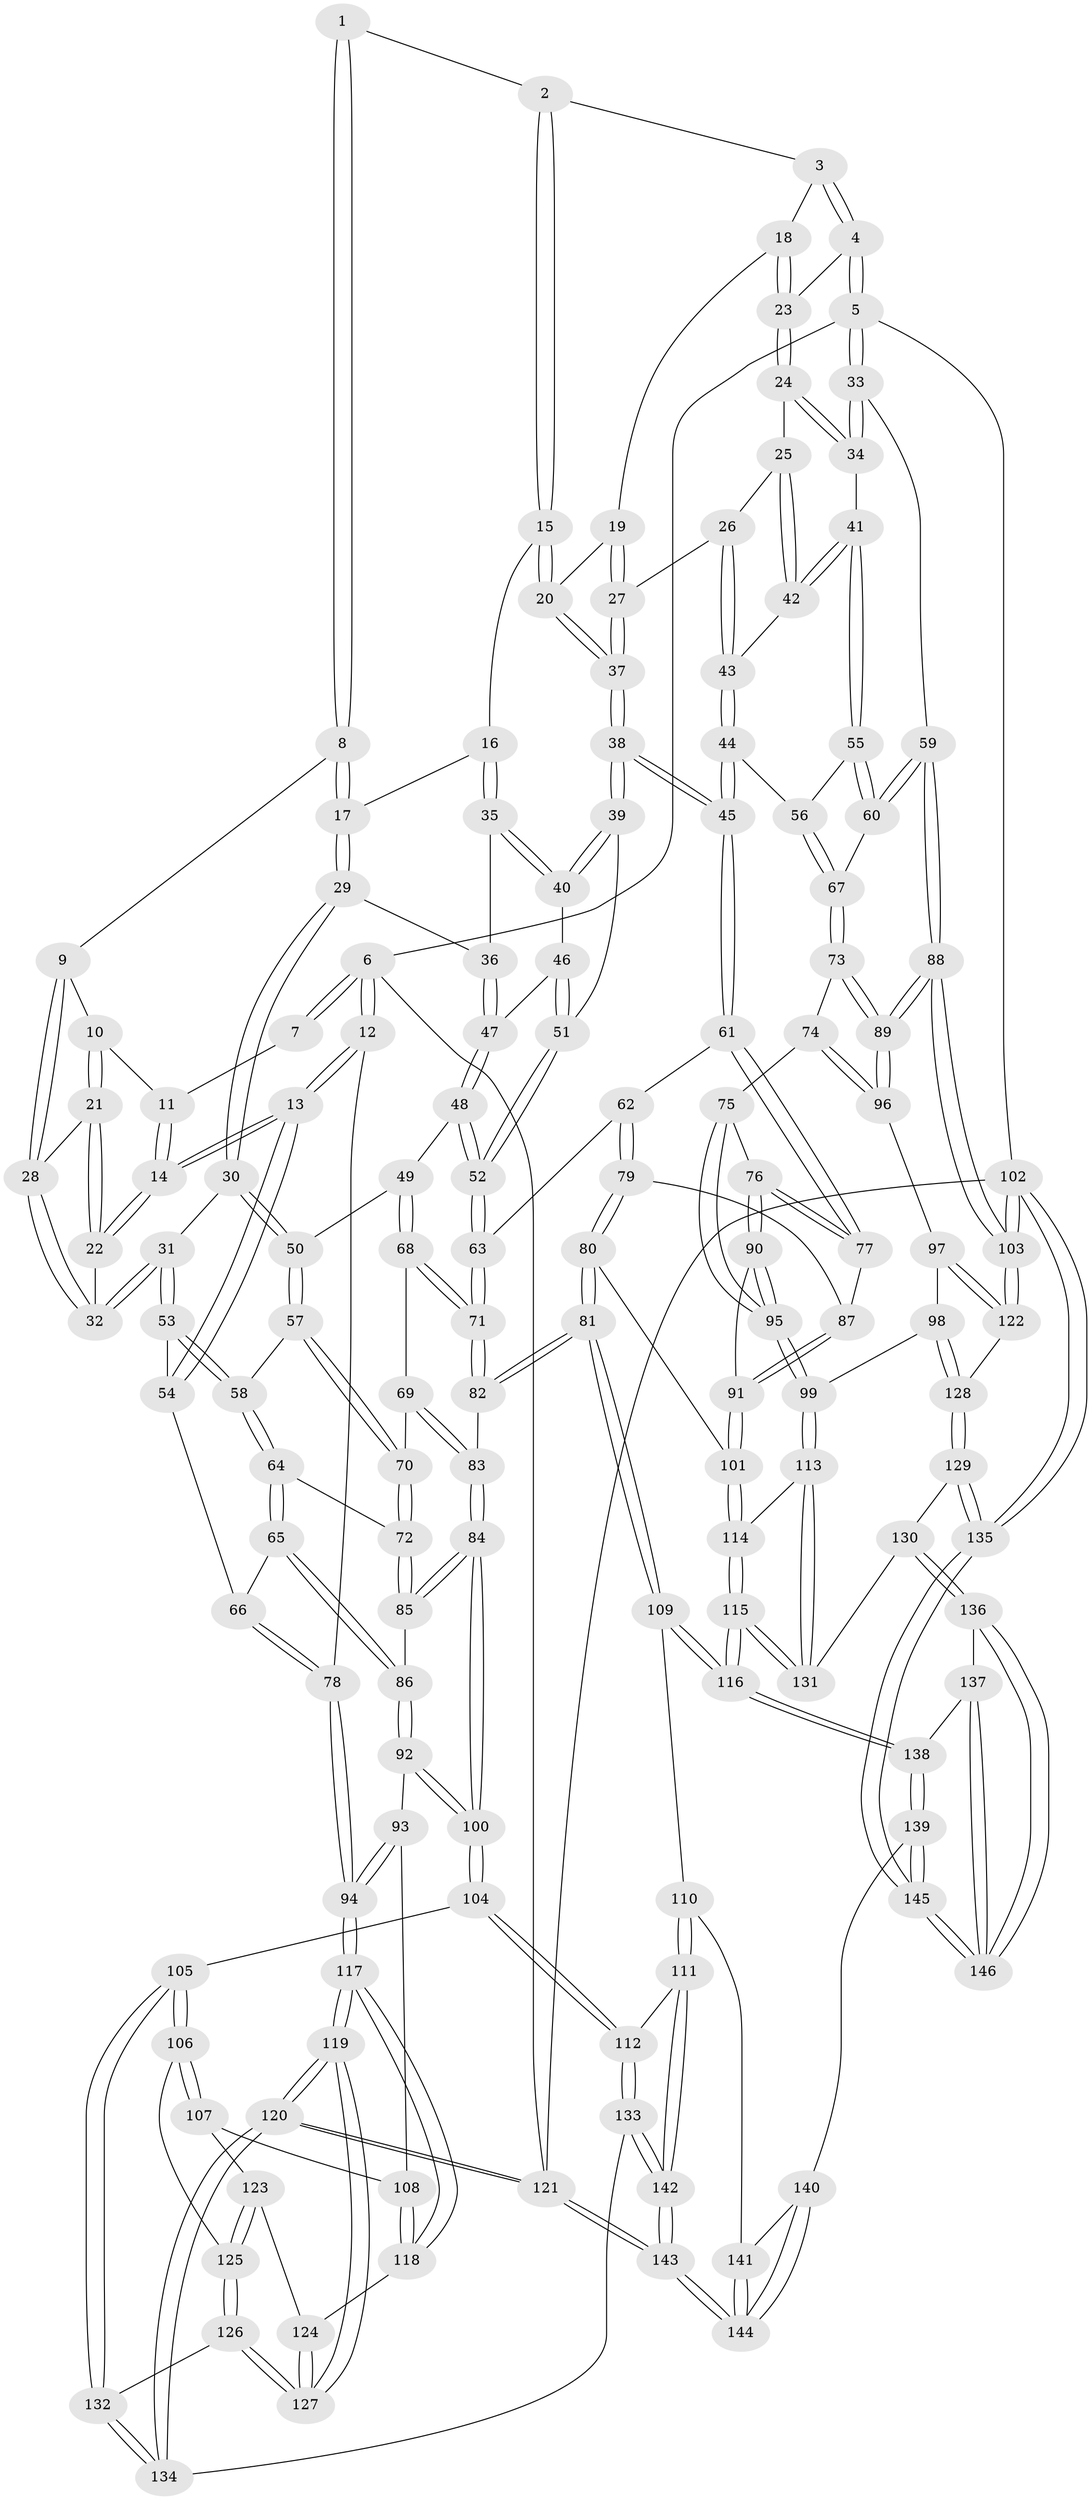 // coarse degree distribution, {4: 0.5068493150684932, 3: 0.3835616438356164, 2: 0.0684931506849315, 5: 0.0273972602739726, 6: 0.0136986301369863}
// Generated by graph-tools (version 1.1) at 2025/38/03/04/25 23:38:30]
// undirected, 146 vertices, 362 edges
graph export_dot {
  node [color=gray90,style=filled];
  1 [pos="+0.29646696852767335+0"];
  2 [pos="+0.6285377385551116+0"];
  3 [pos="+1+0"];
  4 [pos="+1+0"];
  5 [pos="+1+0"];
  6 [pos="+0+0"];
  7 [pos="+0.11704887501105732+0"];
  8 [pos="+0.30125720296839836+0.07243891762477447"];
  9 [pos="+0.20351946582273667+0.10057193990699445"];
  10 [pos="+0.15950706476965196+0.07706146411418376"];
  11 [pos="+0.11442900956423864+0"];
  12 [pos="+0+0.24418979935944657"];
  13 [pos="+0+0.24028677377104535"];
  14 [pos="+0+0.1765625717661483"];
  15 [pos="+0.6238039244691223+0"];
  16 [pos="+0.6026153074278652+0"];
  17 [pos="+0.30314453918672596+0.0744801893504208"];
  18 [pos="+0.8778016512487986+0.08523131821681293"];
  19 [pos="+0.8187824604885656+0.0836235390199965"];
  20 [pos="+0.6253760355098995+0"];
  21 [pos="+0.06302748269324478+0.1422886382689092"];
  22 [pos="+0.002242825765538137+0.1705801508788762"];
  23 [pos="+0.9110736747213072+0.12350286922746202"];
  24 [pos="+0.9172118875521853+0.1332072464292959"];
  25 [pos="+0.8540262821535851+0.17130723907429019"];
  26 [pos="+0.8159645489484546+0.17558601777237015"];
  27 [pos="+0.8152746486560702+0.17500758224458646"];
  28 [pos="+0.18958880034759573+0.16212238707752322"];
  29 [pos="+0.34843714207012644+0.1585641545784609"];
  30 [pos="+0.3123325337024354+0.22085707801927645"];
  31 [pos="+0.21284777778899744+0.2566465877109823"];
  32 [pos="+0.18992410798168793+0.21659679962367873"];
  33 [pos="+1+0.19024153207959282"];
  34 [pos="+1+0.20447884066673153"];
  35 [pos="+0.5680791178456461+0.05121300368567869"];
  36 [pos="+0.39914318887666766+0.16344174519901025"];
  37 [pos="+0.6985534779462965+0.1591188798191707"];
  38 [pos="+0.6906659817036582+0.340155026843651"];
  39 [pos="+0.5956381033023753+0.3112213188746898"];
  40 [pos="+0.5460419273637328+0.22221304555738625"];
  41 [pos="+0.9313706557595903+0.2725032928309581"];
  42 [pos="+0.89124436846687+0.26693589460595896"];
  43 [pos="+0.8156616473174685+0.27425763322488456"];
  44 [pos="+0.7215048981517969+0.3392380593202643"];
  45 [pos="+0.6944966555637098+0.34453508216521106"];
  46 [pos="+0.45662324234690527+0.23048192366163583"];
  47 [pos="+0.44823398156198635+0.2300954015710114"];
  48 [pos="+0.41591702385200163+0.34692909505185665"];
  49 [pos="+0.4013767039803319+0.3501595028287859"];
  50 [pos="+0.37912834157070235+0.34442460104808315"];
  51 [pos="+0.5337685885051303+0.3353071755333997"];
  52 [pos="+0.4768518892898762+0.36395444654956555"];
  53 [pos="+0.18599991289880516+0.3228227841595457"];
  54 [pos="+0.07948254885335886+0.33346149705180345"];
  55 [pos="+0.9196777317434631+0.3241911048214159"];
  56 [pos="+0.8071871454559746+0.37042969721252206"];
  57 [pos="+0.2793259326465229+0.3883328742880805"];
  58 [pos="+0.19852266861885+0.3402316233064722"];
  59 [pos="+1+0.3713524605487985"];
  60 [pos="+0.9254937057365811+0.42926530249704703"];
  61 [pos="+0.6910044055486353+0.3817200141411053"];
  62 [pos="+0.5083149652504537+0.4518682556085704"];
  63 [pos="+0.4970768380895782+0.4418637800166932"];
  64 [pos="+0.1720143586168+0.44824536746845767"];
  65 [pos="+0.12255791970164404+0.5085741463919011"];
  66 [pos="+0.09505384780688078+0.4436249221331184"];
  67 [pos="+0.9141220787649881+0.43991687346626834"];
  68 [pos="+0.3884067464024549+0.47845862694876456"];
  69 [pos="+0.30007619689336856+0.4559378543791295"];
  70 [pos="+0.28262256506823064+0.44207805629016644"];
  71 [pos="+0.4021412409076849+0.5025559647830707"];
  72 [pos="+0.25559592088660005+0.470267589588305"];
  73 [pos="+0.8984950135580435+0.4957624190626506"];
  74 [pos="+0.8906188266554521+0.5046056777760286"];
  75 [pos="+0.8891027517683788+0.5048044851520322"];
  76 [pos="+0.7751315714441099+0.5068976409756755"];
  77 [pos="+0.6926954918496542+0.40690444512154134"];
  78 [pos="+0+0.45758079222355724"];
  79 [pos="+0.5465839424316566+0.5350652690743348"];
  80 [pos="+0.519591824430135+0.5834915904891493"];
  81 [pos="+0.46717137493329414+0.6209068003135585"];
  82 [pos="+0.40385901113795886+0.5798913873988842"];
  83 [pos="+0.3260858076323464+0.5911113430412426"];
  84 [pos="+0.2804509435911056+0.609945405508627"];
  85 [pos="+0.2417890047031631+0.5055334489042123"];
  86 [pos="+0.12211292281692282+0.5122441608464867"];
  87 [pos="+0.6303879969122798+0.5001689446846307"];
  88 [pos="+1+0.590709588294641"];
  89 [pos="+1+0.5877392739179668"];
  90 [pos="+0.7498042600088218+0.6077437504843696"];
  91 [pos="+0.6805267236465221+0.6116836613561795"];
  92 [pos="+0.09689894344668068+0.5626846121897467"];
  93 [pos="+0.09560613746067337+0.5635701686895741"];
  94 [pos="+0+0.4925789434131469"];
  95 [pos="+0.786486454871802+0.6507949894624607"];
  96 [pos="+0.9155142925294483+0.6280124574472853"];
  97 [pos="+0.9001621783449267+0.6522545554614937"];
  98 [pos="+0.8128691563154273+0.680255893040677"];
  99 [pos="+0.8041781376430858+0.6775553819828938"];
  100 [pos="+0.27493236806711757+0.6158191839410063"];
  101 [pos="+0.6512560936194075+0.6370974118291203"];
  102 [pos="+1+1"];
  103 [pos="+1+0.7857400752389395"];
  104 [pos="+0.25198064344741894+0.7463193929589462"];
  105 [pos="+0.24975375684890933+0.7465549031210733"];
  106 [pos="+0.11535169230766194+0.6838122808753964"];
  107 [pos="+0.09991541990755803+0.6614221970823815"];
  108 [pos="+0.0931311420229111+0.6448840217724383"];
  109 [pos="+0.4828670263998422+0.7941088928731384"];
  110 [pos="+0.45330229001196787+0.8080420751976004"];
  111 [pos="+0.3575904920941382+0.8258507722897099"];
  112 [pos="+0.25986627651885413+0.7530088032420473"];
  113 [pos="+0.7428644278031723+0.7290500159030757"];
  114 [pos="+0.6410856745839492+0.6895437218166525"];
  115 [pos="+0.5349379549958182+0.8087825327674011"];
  116 [pos="+0.53361540172089+0.809230838533859"];
  117 [pos="+0+0.6787761485926223"];
  118 [pos="+0+0.6913268295523964"];
  119 [pos="+0+1"];
  120 [pos="+0+1"];
  121 [pos="+0+1"];
  122 [pos="+0.9733898832100262+0.7571331057882649"];
  123 [pos="+0.035475655970405896+0.7255911118125977"];
  124 [pos="+0.020305333059967973+0.7265590269562366"];
  125 [pos="+0.07857974427215197+0.7724714845747251"];
  126 [pos="+0.07535083887193139+0.8043636560192349"];
  127 [pos="+0.01815089582252804+0.8241934925211004"];
  128 [pos="+0.8669931664826772+0.8367499012208672"];
  129 [pos="+0.8558102823352725+0.8683321376400989"];
  130 [pos="+0.7586256555465805+0.8669836221169359"];
  131 [pos="+0.7119526764037188+0.8229162732104774"];
  132 [pos="+0.13588163332317624+0.8278688583763582"];
  133 [pos="+0.17881725419526223+0.9244146945620395"];
  134 [pos="+0.14492364107817113+0.9146369235495718"];
  135 [pos="+1+1"];
  136 [pos="+0.73075015478492+0.9200446244027295"];
  137 [pos="+0.637154364728584+0.9395963215708757"];
  138 [pos="+0.5804249039056935+0.9317396904284588"];
  139 [pos="+0.5448806167142526+1"];
  140 [pos="+0.49598081419157813+1"];
  141 [pos="+0.4528817510520343+0.8552259444445135"];
  142 [pos="+0.2860530818979633+0.9694108202145966"];
  143 [pos="+0.3114999694617049+1"];
  144 [pos="+0.3632803574013504+1"];
  145 [pos="+0.7901135621956131+1"];
  146 [pos="+0.7363344794325634+1"];
  1 -- 2;
  1 -- 8;
  1 -- 8;
  2 -- 3;
  2 -- 15;
  2 -- 15;
  3 -- 4;
  3 -- 4;
  3 -- 18;
  4 -- 5;
  4 -- 5;
  4 -- 23;
  5 -- 6;
  5 -- 33;
  5 -- 33;
  5 -- 102;
  6 -- 7;
  6 -- 7;
  6 -- 12;
  6 -- 12;
  6 -- 121;
  7 -- 11;
  8 -- 9;
  8 -- 17;
  8 -- 17;
  9 -- 10;
  9 -- 28;
  9 -- 28;
  10 -- 11;
  10 -- 21;
  10 -- 21;
  11 -- 14;
  11 -- 14;
  12 -- 13;
  12 -- 13;
  12 -- 78;
  13 -- 14;
  13 -- 14;
  13 -- 54;
  13 -- 54;
  14 -- 22;
  14 -- 22;
  15 -- 16;
  15 -- 20;
  15 -- 20;
  16 -- 17;
  16 -- 35;
  16 -- 35;
  17 -- 29;
  17 -- 29;
  18 -- 19;
  18 -- 23;
  18 -- 23;
  19 -- 20;
  19 -- 27;
  19 -- 27;
  20 -- 37;
  20 -- 37;
  21 -- 22;
  21 -- 22;
  21 -- 28;
  22 -- 32;
  23 -- 24;
  23 -- 24;
  24 -- 25;
  24 -- 34;
  24 -- 34;
  25 -- 26;
  25 -- 42;
  25 -- 42;
  26 -- 27;
  26 -- 43;
  26 -- 43;
  27 -- 37;
  27 -- 37;
  28 -- 32;
  28 -- 32;
  29 -- 30;
  29 -- 30;
  29 -- 36;
  30 -- 31;
  30 -- 50;
  30 -- 50;
  31 -- 32;
  31 -- 32;
  31 -- 53;
  31 -- 53;
  33 -- 34;
  33 -- 34;
  33 -- 59;
  34 -- 41;
  35 -- 36;
  35 -- 40;
  35 -- 40;
  36 -- 47;
  36 -- 47;
  37 -- 38;
  37 -- 38;
  38 -- 39;
  38 -- 39;
  38 -- 45;
  38 -- 45;
  39 -- 40;
  39 -- 40;
  39 -- 51;
  40 -- 46;
  41 -- 42;
  41 -- 42;
  41 -- 55;
  41 -- 55;
  42 -- 43;
  43 -- 44;
  43 -- 44;
  44 -- 45;
  44 -- 45;
  44 -- 56;
  45 -- 61;
  45 -- 61;
  46 -- 47;
  46 -- 51;
  46 -- 51;
  47 -- 48;
  47 -- 48;
  48 -- 49;
  48 -- 52;
  48 -- 52;
  49 -- 50;
  49 -- 68;
  49 -- 68;
  50 -- 57;
  50 -- 57;
  51 -- 52;
  51 -- 52;
  52 -- 63;
  52 -- 63;
  53 -- 54;
  53 -- 58;
  53 -- 58;
  54 -- 66;
  55 -- 56;
  55 -- 60;
  55 -- 60;
  56 -- 67;
  56 -- 67;
  57 -- 58;
  57 -- 70;
  57 -- 70;
  58 -- 64;
  58 -- 64;
  59 -- 60;
  59 -- 60;
  59 -- 88;
  59 -- 88;
  60 -- 67;
  61 -- 62;
  61 -- 77;
  61 -- 77;
  62 -- 63;
  62 -- 79;
  62 -- 79;
  63 -- 71;
  63 -- 71;
  64 -- 65;
  64 -- 65;
  64 -- 72;
  65 -- 66;
  65 -- 86;
  65 -- 86;
  66 -- 78;
  66 -- 78;
  67 -- 73;
  67 -- 73;
  68 -- 69;
  68 -- 71;
  68 -- 71;
  69 -- 70;
  69 -- 83;
  69 -- 83;
  70 -- 72;
  70 -- 72;
  71 -- 82;
  71 -- 82;
  72 -- 85;
  72 -- 85;
  73 -- 74;
  73 -- 89;
  73 -- 89;
  74 -- 75;
  74 -- 96;
  74 -- 96;
  75 -- 76;
  75 -- 95;
  75 -- 95;
  76 -- 77;
  76 -- 77;
  76 -- 90;
  76 -- 90;
  77 -- 87;
  78 -- 94;
  78 -- 94;
  79 -- 80;
  79 -- 80;
  79 -- 87;
  80 -- 81;
  80 -- 81;
  80 -- 101;
  81 -- 82;
  81 -- 82;
  81 -- 109;
  81 -- 109;
  82 -- 83;
  83 -- 84;
  83 -- 84;
  84 -- 85;
  84 -- 85;
  84 -- 100;
  84 -- 100;
  85 -- 86;
  86 -- 92;
  86 -- 92;
  87 -- 91;
  87 -- 91;
  88 -- 89;
  88 -- 89;
  88 -- 103;
  88 -- 103;
  89 -- 96;
  89 -- 96;
  90 -- 91;
  90 -- 95;
  90 -- 95;
  91 -- 101;
  91 -- 101;
  92 -- 93;
  92 -- 100;
  92 -- 100;
  93 -- 94;
  93 -- 94;
  93 -- 108;
  94 -- 117;
  94 -- 117;
  95 -- 99;
  95 -- 99;
  96 -- 97;
  97 -- 98;
  97 -- 122;
  97 -- 122;
  98 -- 99;
  98 -- 128;
  98 -- 128;
  99 -- 113;
  99 -- 113;
  100 -- 104;
  100 -- 104;
  101 -- 114;
  101 -- 114;
  102 -- 103;
  102 -- 103;
  102 -- 135;
  102 -- 135;
  102 -- 121;
  103 -- 122;
  103 -- 122;
  104 -- 105;
  104 -- 112;
  104 -- 112;
  105 -- 106;
  105 -- 106;
  105 -- 132;
  105 -- 132;
  106 -- 107;
  106 -- 107;
  106 -- 125;
  107 -- 108;
  107 -- 123;
  108 -- 118;
  108 -- 118;
  109 -- 110;
  109 -- 116;
  109 -- 116;
  110 -- 111;
  110 -- 111;
  110 -- 141;
  111 -- 112;
  111 -- 142;
  111 -- 142;
  112 -- 133;
  112 -- 133;
  113 -- 114;
  113 -- 131;
  113 -- 131;
  114 -- 115;
  114 -- 115;
  115 -- 116;
  115 -- 116;
  115 -- 131;
  115 -- 131;
  116 -- 138;
  116 -- 138;
  117 -- 118;
  117 -- 118;
  117 -- 119;
  117 -- 119;
  118 -- 124;
  119 -- 120;
  119 -- 120;
  119 -- 127;
  119 -- 127;
  120 -- 121;
  120 -- 121;
  120 -- 134;
  120 -- 134;
  121 -- 143;
  121 -- 143;
  122 -- 128;
  123 -- 124;
  123 -- 125;
  123 -- 125;
  124 -- 127;
  124 -- 127;
  125 -- 126;
  125 -- 126;
  126 -- 127;
  126 -- 127;
  126 -- 132;
  128 -- 129;
  128 -- 129;
  129 -- 130;
  129 -- 135;
  129 -- 135;
  130 -- 131;
  130 -- 136;
  130 -- 136;
  132 -- 134;
  132 -- 134;
  133 -- 134;
  133 -- 142;
  133 -- 142;
  135 -- 145;
  135 -- 145;
  136 -- 137;
  136 -- 146;
  136 -- 146;
  137 -- 138;
  137 -- 146;
  137 -- 146;
  138 -- 139;
  138 -- 139;
  139 -- 140;
  139 -- 145;
  139 -- 145;
  140 -- 141;
  140 -- 144;
  140 -- 144;
  141 -- 144;
  141 -- 144;
  142 -- 143;
  142 -- 143;
  143 -- 144;
  143 -- 144;
  145 -- 146;
  145 -- 146;
}
